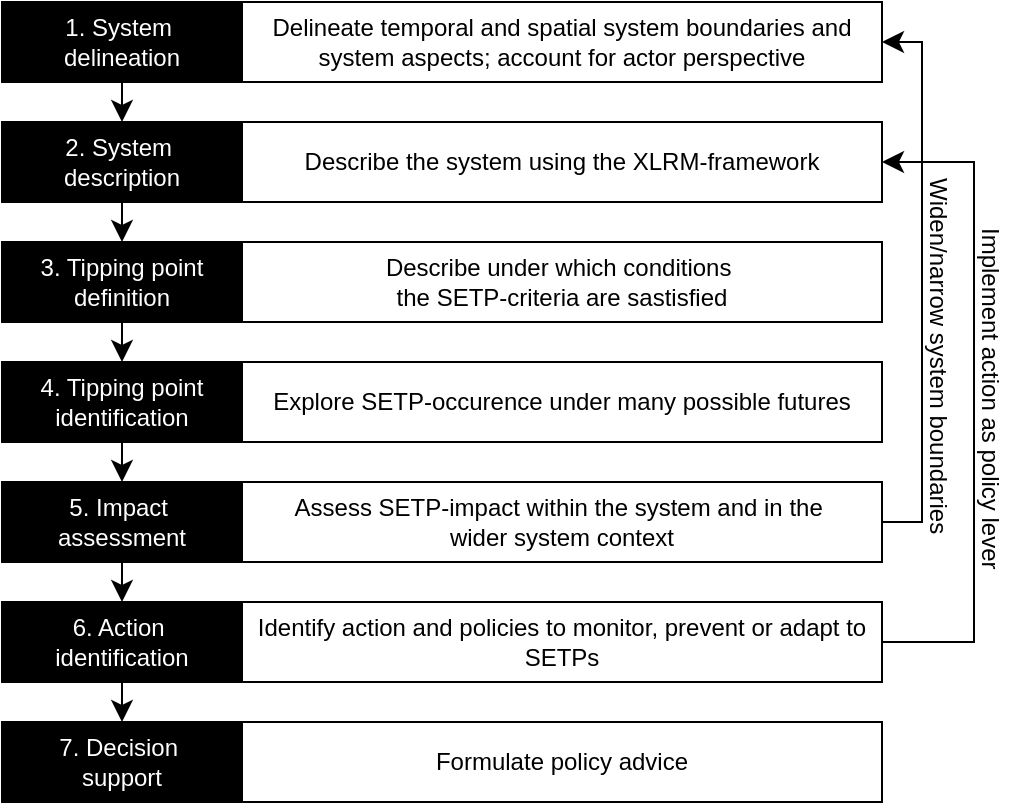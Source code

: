 <mxGraphModel dx="649" dy="584" grid="0" gridSize="10" guides="1" tooltips="1" connect="1" arrows="1" fold="1" page="1" pageScale="1" pageWidth="827" pageHeight="1169" background="#ffffff"><root><mxCell id="0"/><mxCell id="1" parent="0"/><mxCell id="21" style="edgeStyle=orthogonalEdgeStyle;rounded=0;html=1;exitX=0.5;exitY=1;entryX=0.5;entryY=0;jettySize=auto;orthogonalLoop=1;endSize=8;" parent="1" source="5" target="6" edge="1"><mxGeometry relative="1" as="geometry"/></mxCell><mxCell id="5" value="1. System&amp;nbsp;&lt;div&gt;delineation&lt;/div&gt;" style="rounded=0;whiteSpace=wrap;html=1;labelBackgroundColor=none;fillColor=#000000;fontColor=#FFFFFF;" parent="1" vertex="1"><mxGeometry x="160" y="80" width="120" height="40" as="geometry"/></mxCell><mxCell id="22" style="edgeStyle=orthogonalEdgeStyle;rounded=0;html=1;exitX=0.5;exitY=1;entryX=0.5;entryY=0;endSize=8;jettySize=auto;orthogonalLoop=1;" parent="1" source="6" target="7" edge="1"><mxGeometry relative="1" as="geometry"/></mxCell><mxCell id="6" value="2. System&amp;nbsp;&lt;div&gt;description&lt;/div&gt;" style="rounded=0;whiteSpace=wrap;html=1;labelBackgroundColor=none;fillColor=#000000;fontColor=#FFFFFF;" parent="1" vertex="1"><mxGeometry x="160" y="140" width="120" height="40" as="geometry"/></mxCell><mxCell id="23" style="edgeStyle=orthogonalEdgeStyle;rounded=0;html=1;exitX=0.5;exitY=1;entryX=0.5;entryY=0;endSize=8;jettySize=auto;orthogonalLoop=1;" parent="1" source="7" target="8" edge="1"><mxGeometry relative="1" as="geometry"/></mxCell><mxCell id="7" value="3. Tipping point definition" style="rounded=0;whiteSpace=wrap;html=1;labelBackgroundColor=none;fillColor=#000000;fontColor=#FFFFFF;" parent="1" vertex="1"><mxGeometry x="160" y="200" width="120" height="40" as="geometry"/></mxCell><mxCell id="24" style="edgeStyle=orthogonalEdgeStyle;rounded=0;html=1;exitX=0.5;exitY=1;entryX=0.5;entryY=0;endSize=8;jettySize=auto;orthogonalLoop=1;" parent="1" source="8" target="9" edge="1"><mxGeometry relative="1" as="geometry"/></mxCell><mxCell id="8" value="4. Tipping point&lt;div&gt;identification&lt;/div&gt;" style="rounded=0;whiteSpace=wrap;html=1;labelBackgroundColor=none;fillColor=#000000;fontColor=#FFFFFF;" parent="1" vertex="1"><mxGeometry x="160" y="260" width="120" height="40" as="geometry"/></mxCell><mxCell id="25" style="edgeStyle=orthogonalEdgeStyle;rounded=0;html=1;exitX=0.5;exitY=1;entryX=0.5;entryY=0;endSize=8;jettySize=auto;orthogonalLoop=1;" parent="1" source="9" target="10" edge="1"><mxGeometry relative="1" as="geometry"/></mxCell><mxCell id="9" value="5. Impact&amp;nbsp;&lt;div&gt;assessment&lt;/div&gt;" style="rounded=0;whiteSpace=wrap;html=1;labelBackgroundColor=none;fillColor=#000000;fontColor=#FFFFFF;" parent="1" vertex="1"><mxGeometry x="160" y="320" width="120" height="40" as="geometry"/></mxCell><mxCell id="26" style="edgeStyle=orthogonalEdgeStyle;rounded=0;html=1;exitX=0.5;exitY=1;entryX=0.5;entryY=0;endSize=8;jettySize=auto;orthogonalLoop=1;" parent="1" source="10" target="11" edge="1"><mxGeometry relative="1" as="geometry"/></mxCell><mxCell id="10" value="6. Action&amp;nbsp;&lt;div&gt;identification&lt;/div&gt;" style="rounded=0;whiteSpace=wrap;html=1;labelBackgroundColor=none;fillColor=#000000;fontColor=#FFFFFF;" parent="1" vertex="1"><mxGeometry x="160" y="380" width="120" height="40" as="geometry"/></mxCell><mxCell id="11" value="7. Decision&amp;nbsp;&lt;div&gt;support&lt;/div&gt;" style="rounded=0;whiteSpace=wrap;html=1;labelBackgroundColor=none;fillColor=#000000;fontColor=#FFFFFF;" parent="1" vertex="1"><mxGeometry x="160" y="440" width="120" height="40" as="geometry"/></mxCell><mxCell id="12" value="Delineate temporal and spatial system boundaries and system aspects; account for&amp;nbsp;&lt;span style=&quot;letter-spacing: 0px&quot;&gt;actor perspective&lt;/span&gt;" style="rounded=0;whiteSpace=wrap;html=1;" parent="1" vertex="1"><mxGeometry x="280" y="80" width="320" height="40" as="geometry"/></mxCell><mxCell id="13" value="Describe the system using the XLRM-framework" style="rounded=0;whiteSpace=wrap;html=1;" parent="1" vertex="1"><mxGeometry x="280" y="140" width="320" height="40" as="geometry"/></mxCell><mxCell id="14" value="Describe under which conditions&amp;nbsp;&lt;div&gt;the SETP-criteria are sastisfied&lt;/div&gt;" style="rounded=0;whiteSpace=wrap;html=1;" parent="1" vertex="1"><mxGeometry x="280" y="200" width="320" height="40" as="geometry"/></mxCell><mxCell id="15" value="Explore SETP-occurence under many possible futures" style="rounded=0;whiteSpace=wrap;html=1;" parent="1" vertex="1"><mxGeometry x="280" y="260" width="320" height="40" as="geometry"/></mxCell><mxCell id="36" style="edgeStyle=orthogonalEdgeStyle;rounded=0;html=1;exitX=1;exitY=0.5;entryX=1;entryY=0.5;endSize=8;jettySize=auto;orthogonalLoop=1;fontColor=#FFFFFF;" parent="1" source="16" target="12" edge="1"><mxGeometry relative="1" as="geometry"/></mxCell><mxCell id="16" value="Assess SETP-impact within the system and in the&amp;nbsp;&lt;div&gt;wider system context&lt;/div&gt;" style="rounded=0;whiteSpace=wrap;html=1;" parent="1" vertex="1"><mxGeometry x="280" y="320" width="320" height="40" as="geometry"/></mxCell><mxCell id="38" style="edgeStyle=orthogonalEdgeStyle;rounded=0;html=1;exitX=1;exitY=0.5;entryX=1;entryY=0.5;endSize=8;jettySize=auto;orthogonalLoop=1;fontColor=#FFFFFF;" parent="1" source="17" target="13" edge="1"><mxGeometry relative="1" as="geometry"><Array as="points"><mxPoint x="646" y="400"/><mxPoint x="646" y="160"/></Array></mxGeometry></mxCell><mxCell id="17" value="Identify action and policies to monitor, prevent or adapt to SETPs" style="rounded=0;whiteSpace=wrap;html=1;" parent="1" vertex="1"><mxGeometry x="280" y="380" width="320" height="40" as="geometry"/></mxCell><mxCell id="18" value="Formulate policy advice" style="rounded=0;whiteSpace=wrap;html=1;" parent="1" vertex="1"><mxGeometry x="280" y="440" width="320" height="40" as="geometry"/></mxCell><mxCell id="37" value="&lt;font color=&quot;#000000&quot;&gt;Widen/narrow system boundaries&lt;/font&gt;" style="text;html=1;resizable=0;points=[];autosize=1;align=left;verticalAlign=top;spacingTop=-4;fontColor=#FFFFFF;rotation=90;" parent="1" vertex="1"><mxGeometry x="538" y="253" width="188" height="13" as="geometry"/></mxCell><mxCell id="39" value="&lt;font color=&quot;#000000&quot;&gt;Implement action as policy lever&lt;/font&gt;" style="text;html=1;resizable=0;points=[];autosize=1;align=left;verticalAlign=top;spacingTop=-4;fontColor=#FFFFFF;rotation=90;" parent="1" vertex="1"><mxGeometry x="567" y="274" width="181" height="14" as="geometry"/></mxCell></root></mxGraphModel>